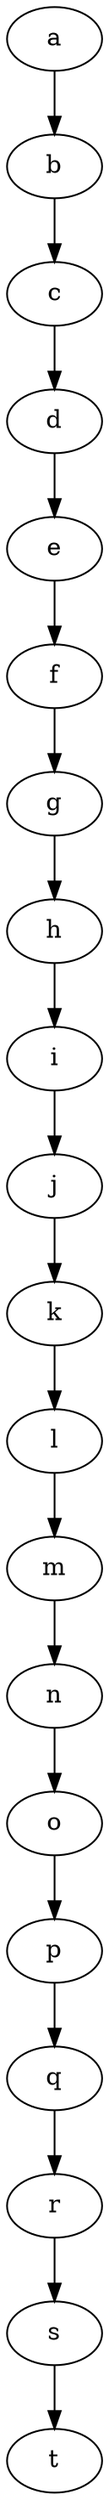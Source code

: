 digraph "graph" {
    a         [Weight=2];
    b         [Weight=3];
    c         [Weight=10];
    d         [Weight=4];
    e         [Weight=5];
    f         [Weight=2];
    g         [Weight=12];
    h         [Weight=25];
    i         [Weight=33];
    j         [Weight=2];
    k         [Weight=5];
    l         [Weight=1];
    m         [Weight=1];
    n         [Weight=23];
    o         [Weight=3];
    p         [Weight=4];
    q         [Weight=3];
    r         [Weight=8];
    s         [Weight=3];
    t         [Weight=3];
    a -> b    [Weight=4];
    b -> c    [Weight=3];
    c -> d    [Weight=45];
    d -> e    [Weight=6];
    e -> f    [Weight=9];
    f -> g    [Weight=13];
    g -> h    [Weight=7];
    h -> i    [Weight=8];
    i -> j    [Weight=3];
    j -> k    [Weight=4];
    k -> l    [Weight=5];
    l -> m    [Weight=23];
    m -> n    [Weight=5];
    n -> o    [Weight=3];
    o -> p    [Weight=2];
    p -> q    [Weight=4];
    q -> r    [Weight=13];
    r -> s    [Weight=7];
    s -> t    [Weight=9];
}